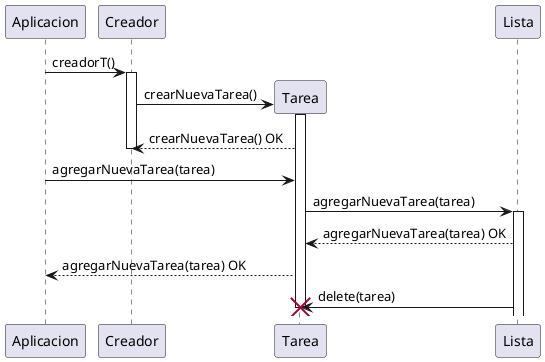 @startuml Diagrama Secuencia

 Aplicacion -> Creador: creadorT()
activate Creador

create Tarea
 Creador -> Tarea: crearNuevaTarea()
activate Tarea

 Creador <-- Tarea: crearNuevaTarea() OK
deactivate Creador



 Aplicacion -> Tarea: agregarNuevaTarea(tarea)
 Tarea -> Lista: agregarNuevaTarea(tarea)
activate Lista
 Tarea <-- Lista: agregarNuevaTarea(tarea) OK
 Aplicacion <-- Tarea: agregarNuevaTarea(tarea) OK

 Lista -> Tarea: delete(tarea)


destroy Tarea










@enduml